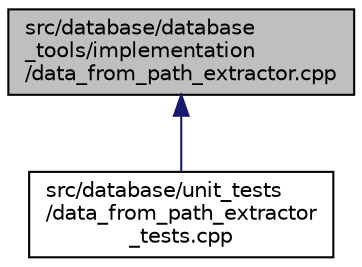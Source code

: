 digraph "src/database/database_tools/implementation/data_from_path_extractor.cpp"
{
 // LATEX_PDF_SIZE
  edge [fontname="Helvetica",fontsize="10",labelfontname="Helvetica",labelfontsize="10"];
  node [fontname="Helvetica",fontsize="10",shape=record];
  Node1 [label="src/database/database\l_tools/implementation\l/data_from_path_extractor.cpp",height=0.2,width=0.4,color="black", fillcolor="grey75", style="filled", fontcolor="black",tooltip=" "];
  Node1 -> Node2 [dir="back",color="midnightblue",fontsize="10",style="solid",fontname="Helvetica"];
  Node2 [label="src/database/unit_tests\l/data_from_path_extractor\l_tests.cpp",height=0.2,width=0.4,color="black", fillcolor="white", style="filled",URL="$data__from__path__extractor__tests_8cpp.html",tooltip=" "];
}
